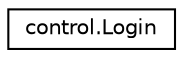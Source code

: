 digraph "Graphical Class Hierarchy"
{
 // LATEX_PDF_SIZE
  edge [fontname="Helvetica",fontsize="10",labelfontname="Helvetica",labelfontsize="10"];
  node [fontname="Helvetica",fontsize="10",shape=record];
  rankdir="LR";
  Node0 [label="control.Login",height=0.2,width=0.4,color="black", fillcolor="white", style="filled",URL="$classcontrol_1_1_login.html",tooltip=" "];
}
